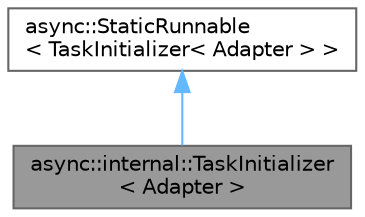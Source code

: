 digraph "async::internal::TaskInitializer&lt; Adapter &gt;"
{
 // LATEX_PDF_SIZE
  bgcolor="transparent";
  edge [fontname=Helvetica,fontsize=10,labelfontname=Helvetica,labelfontsize=10];
  node [fontname=Helvetica,fontsize=10,shape=box,height=0.2,width=0.4];
  Node1 [id="Node000001",label="async::internal::TaskInitializer\l\< Adapter \>",height=0.2,width=0.4,color="gray40", fillcolor="grey60", style="filled", fontcolor="black",tooltip=" "];
  Node2 -> Node1 [id="edge1_Node000001_Node000002",dir="back",color="steelblue1",style="solid",tooltip=" "];
  Node2 [id="Node000002",label="async::StaticRunnable\l\< TaskInitializer\< Adapter \> \>",height=0.2,width=0.4,color="gray40", fillcolor="white", style="filled",URL="$d3/d17/classasync_1_1StaticRunnable.html",tooltip=" "];
}
